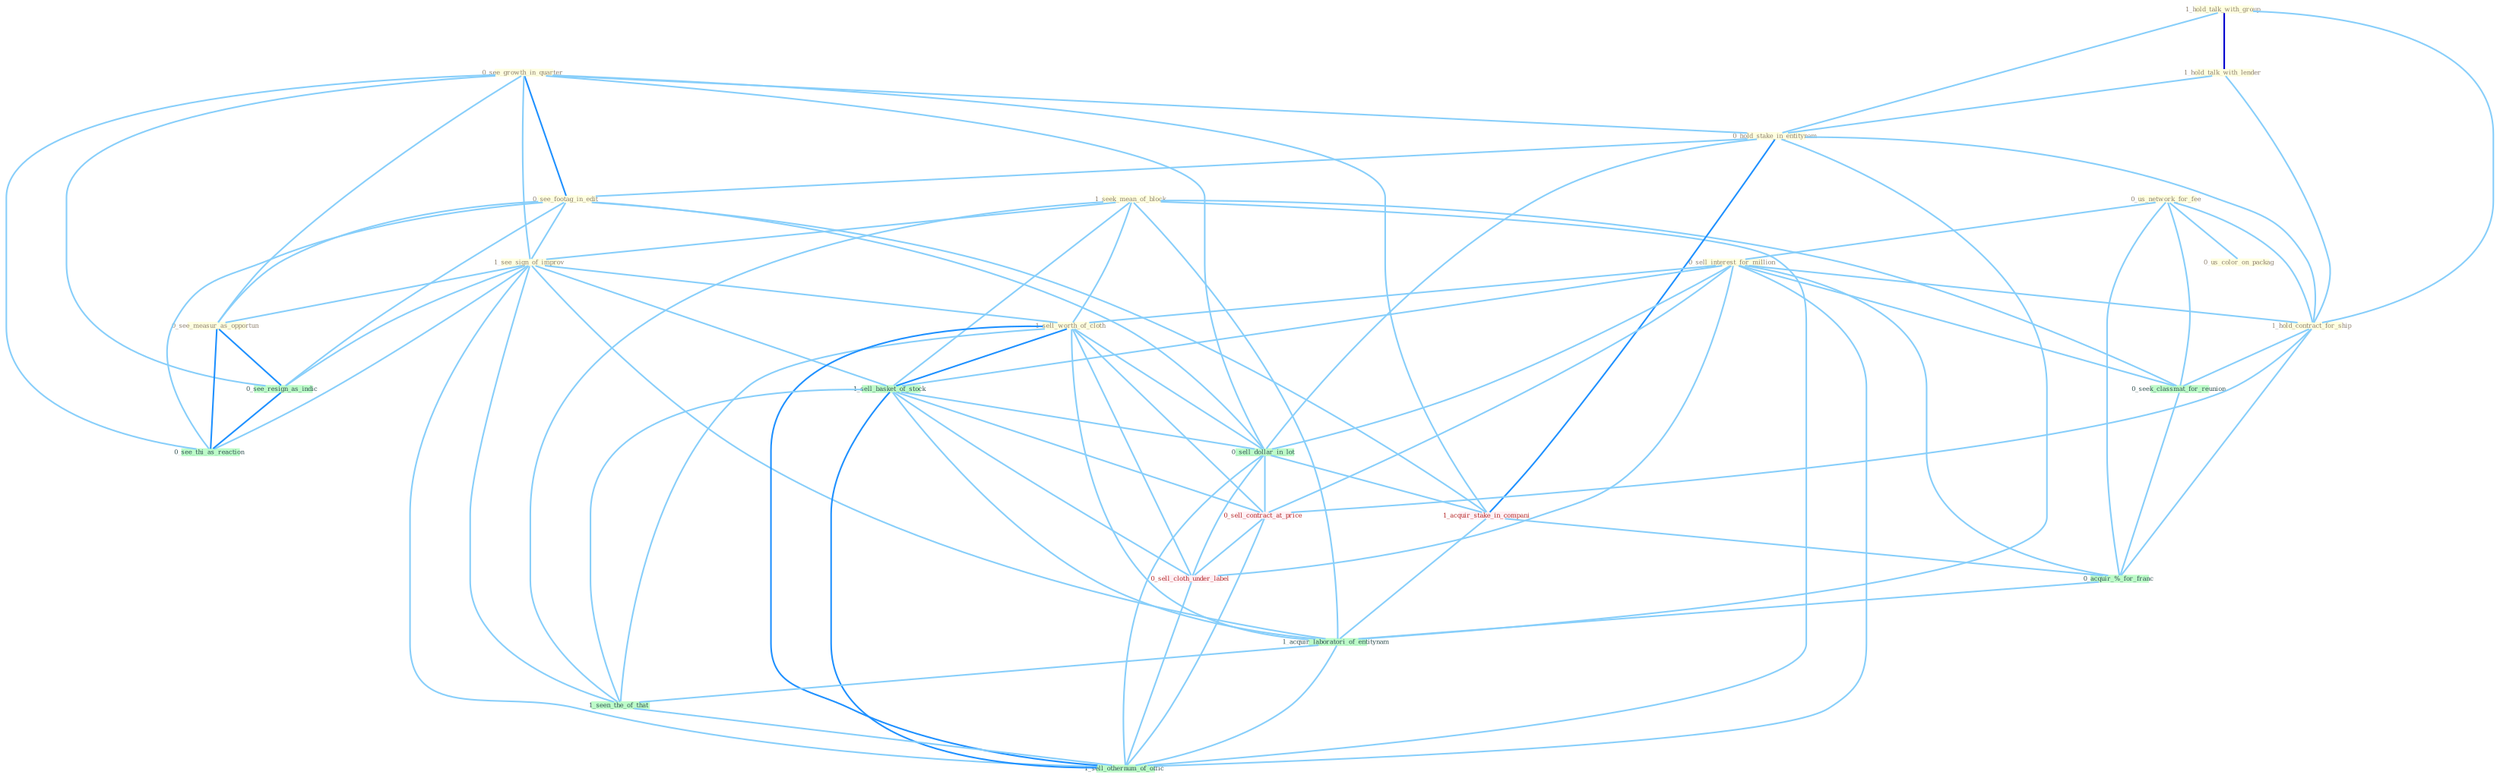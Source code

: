 Graph G{ 
    node
    [shape=polygon,style=filled,width=.5,height=.06,color="#BDFCC9",fixedsize=true,fontsize=4,
    fontcolor="#2f4f4f"];
    {node
    [color="#ffffe0", fontcolor="#8b7d6b"] "1_hold_talk_with_group " "1_seek_mean_of_block " "0_us_network_for_fee " "0_see_growth_in_quarter " "0_us_color_on_packag " "1_hold_talk_with_lender " "0_hold_stake_in_entitynam " "0_sell_interest_for_million " "0_see_footag_in_edit " "1_hold_contract_for_ship " "1_see_sign_of_improv " "0_see_measur_as_opportun " "1_sell_worth_of_cloth "}
{node [color="#fff0f5", fontcolor="#b22222"] "1_acquir_stake_in_compani " "0_sell_contract_at_price " "0_sell_cloth_under_label "}
edge [color="#B0E2FF"];

	"1_hold_talk_with_group " -- "1_hold_talk_with_lender " [w="3", color="#0000cd" , len=0.6];
	"1_hold_talk_with_group " -- "0_hold_stake_in_entitynam " [w="1", color="#87cefa" ];
	"1_hold_talk_with_group " -- "1_hold_contract_for_ship " [w="1", color="#87cefa" ];
	"1_seek_mean_of_block " -- "1_see_sign_of_improv " [w="1", color="#87cefa" ];
	"1_seek_mean_of_block " -- "1_sell_worth_of_cloth " [w="1", color="#87cefa" ];
	"1_seek_mean_of_block " -- "0_seek_classmat_for_reunion " [w="1", color="#87cefa" ];
	"1_seek_mean_of_block " -- "1_sell_basket_of_stock " [w="1", color="#87cefa" ];
	"1_seek_mean_of_block " -- "1_acquir_laboratori_of_entitynam " [w="1", color="#87cefa" ];
	"1_seek_mean_of_block " -- "1_seen_the_of_that " [w="1", color="#87cefa" ];
	"1_seek_mean_of_block " -- "1_sell_othernum_of_offic " [w="1", color="#87cefa" ];
	"0_us_network_for_fee " -- "0_us_color_on_packag " [w="1", color="#87cefa" ];
	"0_us_network_for_fee " -- "0_sell_interest_for_million " [w="1", color="#87cefa" ];
	"0_us_network_for_fee " -- "1_hold_contract_for_ship " [w="1", color="#87cefa" ];
	"0_us_network_for_fee " -- "0_seek_classmat_for_reunion " [w="1", color="#87cefa" ];
	"0_us_network_for_fee " -- "0_acquir_%_for_franc " [w="1", color="#87cefa" ];
	"0_see_growth_in_quarter " -- "0_hold_stake_in_entitynam " [w="1", color="#87cefa" ];
	"0_see_growth_in_quarter " -- "0_see_footag_in_edit " [w="2", color="#1e90ff" , len=0.8];
	"0_see_growth_in_quarter " -- "1_see_sign_of_improv " [w="1", color="#87cefa" ];
	"0_see_growth_in_quarter " -- "0_see_measur_as_opportun " [w="1", color="#87cefa" ];
	"0_see_growth_in_quarter " -- "0_sell_dollar_in_lot " [w="1", color="#87cefa" ];
	"0_see_growth_in_quarter " -- "0_see_resign_as_indic " [w="1", color="#87cefa" ];
	"0_see_growth_in_quarter " -- "1_acquir_stake_in_compani " [w="1", color="#87cefa" ];
	"0_see_growth_in_quarter " -- "0_see_thi_as_reaction " [w="1", color="#87cefa" ];
	"1_hold_talk_with_lender " -- "0_hold_stake_in_entitynam " [w="1", color="#87cefa" ];
	"1_hold_talk_with_lender " -- "1_hold_contract_for_ship " [w="1", color="#87cefa" ];
	"0_hold_stake_in_entitynam " -- "0_see_footag_in_edit " [w="1", color="#87cefa" ];
	"0_hold_stake_in_entitynam " -- "1_hold_contract_for_ship " [w="1", color="#87cefa" ];
	"0_hold_stake_in_entitynam " -- "0_sell_dollar_in_lot " [w="1", color="#87cefa" ];
	"0_hold_stake_in_entitynam " -- "1_acquir_stake_in_compani " [w="2", color="#1e90ff" , len=0.8];
	"0_hold_stake_in_entitynam " -- "1_acquir_laboratori_of_entitynam " [w="1", color="#87cefa" ];
	"0_sell_interest_for_million " -- "1_hold_contract_for_ship " [w="1", color="#87cefa" ];
	"0_sell_interest_for_million " -- "1_sell_worth_of_cloth " [w="1", color="#87cefa" ];
	"0_sell_interest_for_million " -- "0_seek_classmat_for_reunion " [w="1", color="#87cefa" ];
	"0_sell_interest_for_million " -- "1_sell_basket_of_stock " [w="1", color="#87cefa" ];
	"0_sell_interest_for_million " -- "0_sell_dollar_in_lot " [w="1", color="#87cefa" ];
	"0_sell_interest_for_million " -- "0_acquir_%_for_franc " [w="1", color="#87cefa" ];
	"0_sell_interest_for_million " -- "0_sell_contract_at_price " [w="1", color="#87cefa" ];
	"0_sell_interest_for_million " -- "0_sell_cloth_under_label " [w="1", color="#87cefa" ];
	"0_sell_interest_for_million " -- "1_sell_othernum_of_offic " [w="1", color="#87cefa" ];
	"0_see_footag_in_edit " -- "1_see_sign_of_improv " [w="1", color="#87cefa" ];
	"0_see_footag_in_edit " -- "0_see_measur_as_opportun " [w="1", color="#87cefa" ];
	"0_see_footag_in_edit " -- "0_sell_dollar_in_lot " [w="1", color="#87cefa" ];
	"0_see_footag_in_edit " -- "0_see_resign_as_indic " [w="1", color="#87cefa" ];
	"0_see_footag_in_edit " -- "1_acquir_stake_in_compani " [w="1", color="#87cefa" ];
	"0_see_footag_in_edit " -- "0_see_thi_as_reaction " [w="1", color="#87cefa" ];
	"1_hold_contract_for_ship " -- "0_seek_classmat_for_reunion " [w="1", color="#87cefa" ];
	"1_hold_contract_for_ship " -- "0_acquir_%_for_franc " [w="1", color="#87cefa" ];
	"1_hold_contract_for_ship " -- "0_sell_contract_at_price " [w="1", color="#87cefa" ];
	"1_see_sign_of_improv " -- "0_see_measur_as_opportun " [w="1", color="#87cefa" ];
	"1_see_sign_of_improv " -- "1_sell_worth_of_cloth " [w="1", color="#87cefa" ];
	"1_see_sign_of_improv " -- "1_sell_basket_of_stock " [w="1", color="#87cefa" ];
	"1_see_sign_of_improv " -- "0_see_resign_as_indic " [w="1", color="#87cefa" ];
	"1_see_sign_of_improv " -- "1_acquir_laboratori_of_entitynam " [w="1", color="#87cefa" ];
	"1_see_sign_of_improv " -- "1_seen_the_of_that " [w="1", color="#87cefa" ];
	"1_see_sign_of_improv " -- "1_sell_othernum_of_offic " [w="1", color="#87cefa" ];
	"1_see_sign_of_improv " -- "0_see_thi_as_reaction " [w="1", color="#87cefa" ];
	"0_see_measur_as_opportun " -- "0_see_resign_as_indic " [w="2", color="#1e90ff" , len=0.8];
	"0_see_measur_as_opportun " -- "0_see_thi_as_reaction " [w="2", color="#1e90ff" , len=0.8];
	"1_sell_worth_of_cloth " -- "1_sell_basket_of_stock " [w="2", color="#1e90ff" , len=0.8];
	"1_sell_worth_of_cloth " -- "0_sell_dollar_in_lot " [w="1", color="#87cefa" ];
	"1_sell_worth_of_cloth " -- "0_sell_contract_at_price " [w="1", color="#87cefa" ];
	"1_sell_worth_of_cloth " -- "1_acquir_laboratori_of_entitynam " [w="1", color="#87cefa" ];
	"1_sell_worth_of_cloth " -- "0_sell_cloth_under_label " [w="1", color="#87cefa" ];
	"1_sell_worth_of_cloth " -- "1_seen_the_of_that " [w="1", color="#87cefa" ];
	"1_sell_worth_of_cloth " -- "1_sell_othernum_of_offic " [w="2", color="#1e90ff" , len=0.8];
	"0_seek_classmat_for_reunion " -- "0_acquir_%_for_franc " [w="1", color="#87cefa" ];
	"1_sell_basket_of_stock " -- "0_sell_dollar_in_lot " [w="1", color="#87cefa" ];
	"1_sell_basket_of_stock " -- "0_sell_contract_at_price " [w="1", color="#87cefa" ];
	"1_sell_basket_of_stock " -- "1_acquir_laboratori_of_entitynam " [w="1", color="#87cefa" ];
	"1_sell_basket_of_stock " -- "0_sell_cloth_under_label " [w="1", color="#87cefa" ];
	"1_sell_basket_of_stock " -- "1_seen_the_of_that " [w="1", color="#87cefa" ];
	"1_sell_basket_of_stock " -- "1_sell_othernum_of_offic " [w="2", color="#1e90ff" , len=0.8];
	"0_sell_dollar_in_lot " -- "1_acquir_stake_in_compani " [w="1", color="#87cefa" ];
	"0_sell_dollar_in_lot " -- "0_sell_contract_at_price " [w="1", color="#87cefa" ];
	"0_sell_dollar_in_lot " -- "0_sell_cloth_under_label " [w="1", color="#87cefa" ];
	"0_sell_dollar_in_lot " -- "1_sell_othernum_of_offic " [w="1", color="#87cefa" ];
	"0_see_resign_as_indic " -- "0_see_thi_as_reaction " [w="2", color="#1e90ff" , len=0.8];
	"1_acquir_stake_in_compani " -- "0_acquir_%_for_franc " [w="1", color="#87cefa" ];
	"1_acquir_stake_in_compani " -- "1_acquir_laboratori_of_entitynam " [w="1", color="#87cefa" ];
	"0_acquir_%_for_franc " -- "1_acquir_laboratori_of_entitynam " [w="1", color="#87cefa" ];
	"0_sell_contract_at_price " -- "0_sell_cloth_under_label " [w="1", color="#87cefa" ];
	"0_sell_contract_at_price " -- "1_sell_othernum_of_offic " [w="1", color="#87cefa" ];
	"1_acquir_laboratori_of_entitynam " -- "1_seen_the_of_that " [w="1", color="#87cefa" ];
	"1_acquir_laboratori_of_entitynam " -- "1_sell_othernum_of_offic " [w="1", color="#87cefa" ];
	"0_sell_cloth_under_label " -- "1_sell_othernum_of_offic " [w="1", color="#87cefa" ];
	"1_seen_the_of_that " -- "1_sell_othernum_of_offic " [w="1", color="#87cefa" ];
}